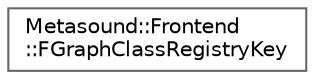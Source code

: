 digraph "Graphical Class Hierarchy"
{
 // INTERACTIVE_SVG=YES
 // LATEX_PDF_SIZE
  bgcolor="transparent";
  edge [fontname=Helvetica,fontsize=10,labelfontname=Helvetica,labelfontsize=10];
  node [fontname=Helvetica,fontsize=10,shape=box,height=0.2,width=0.4];
  rankdir="LR";
  Node0 [id="Node000000",label="Metasound::Frontend\l::FGraphClassRegistryKey",height=0.2,width=0.4,color="grey40", fillcolor="white", style="filled",URL="$d6/dc3/structMetasound_1_1Frontend_1_1FGraphClassRegistryKey.html",tooltip=" "];
}

